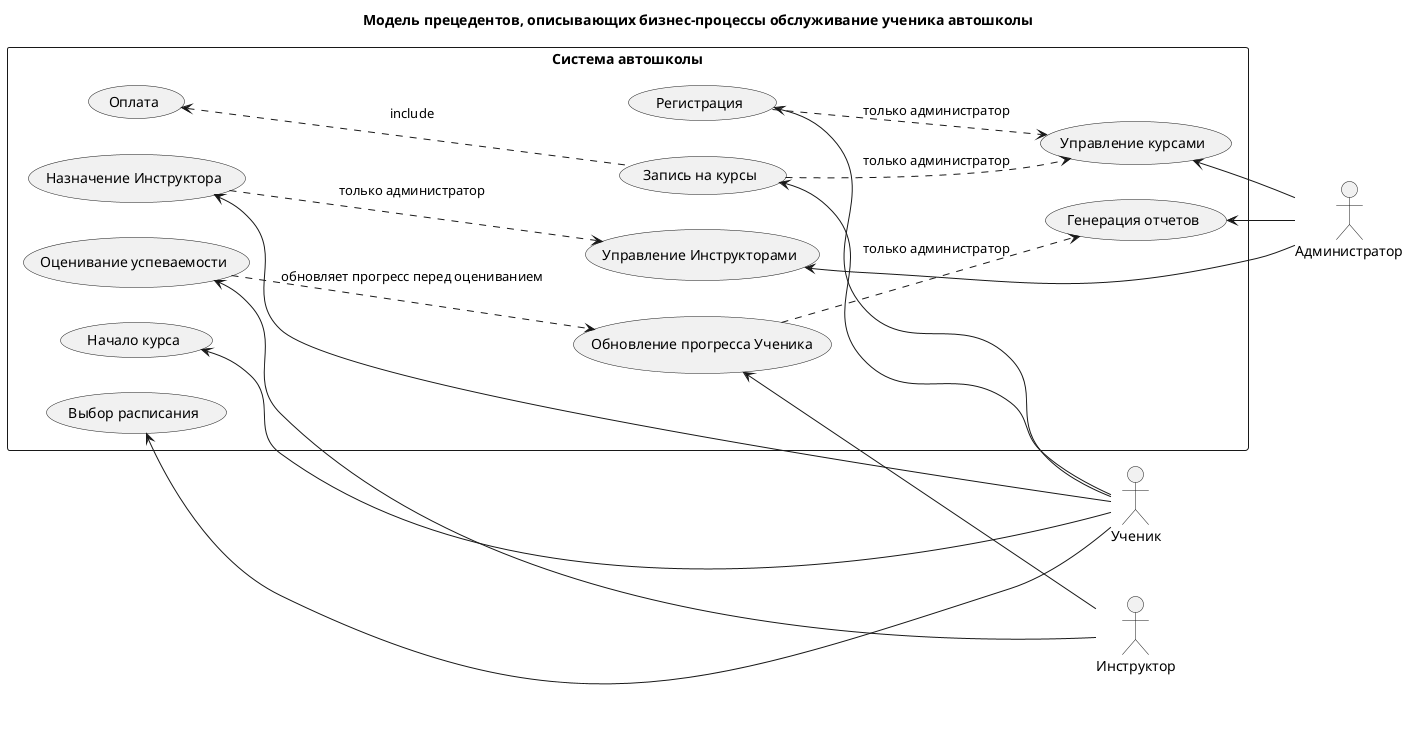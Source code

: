 @startuml "A model of use cases describing business processes serving a driving school student"
title
Модель прецедентов, описывающих бизнес-процессы обслуживание ученика автошколы
end title

left to right direction
actor Ученик
actor Инструктор
actor Администратор
rectangle "Система автошколы" {
  (Регистрация) <-- Ученик
  (Запись на курсы) <-- Ученик
  (Оплата) <.. (Запись на курсы) : include
  (Выбор расписания) <-- Ученик
  (Назначение Инструктора) <-- Ученик
  (Начало курса) <-- Ученик
  (Оценивание успеваемости) <-- Инструктор
  (Обновление прогресса Ученика) <-- Инструктор
  (Управление курсами) <-- Администратор
  (Управление Инструкторами) <-- Администратор
  (Генерация отчетов) <-- Администратор
  (Регистрация) ..> (Управление курсами) : "только администратор"
  (Запись на курсы) ..> (Управление курсами) : "только администратор"
  (Назначение Инструктора) ..> (Управление Инструкторами) : "только администратор"
  (Оценивание успеваемости) ..> (Обновление прогресса Ученика) : "обновляет прогресс перед оцениванием"
  (Обновление прогресса Ученика) ..> (Генерация отчетов) : "только администратор"
}
@enduml
